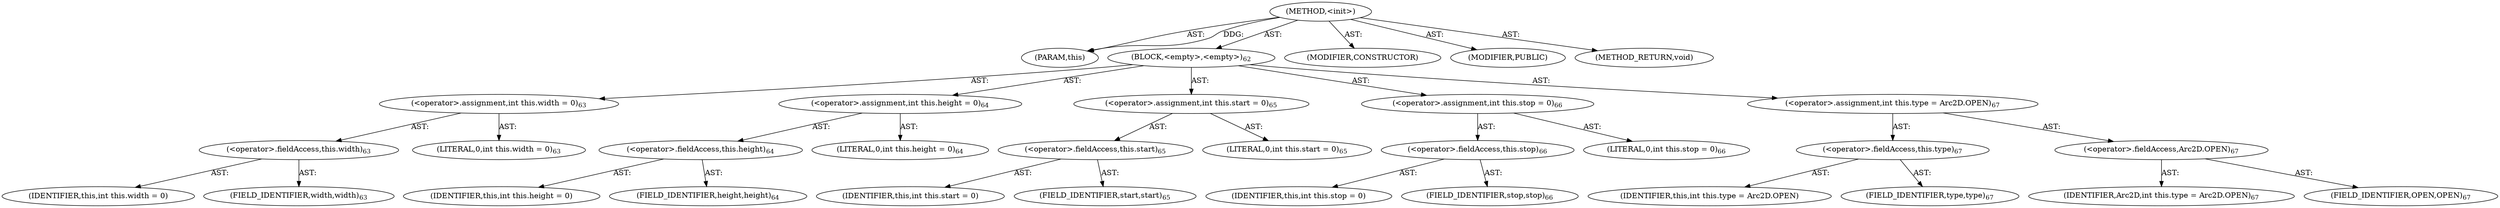 digraph "&lt;init&gt;" {  
"111669149702" [label = <(METHOD,&lt;init&gt;)> ]
"115964117003" [label = <(PARAM,this)> ]
"25769803795" [label = <(BLOCK,&lt;empty&gt;,&lt;empty&gt;)<SUB>62</SUB>> ]
"30064771162" [label = <(&lt;operator&gt;.assignment,int this.width = 0)<SUB>63</SUB>> ]
"30064771163" [label = <(&lt;operator&gt;.fieldAccess,this.width)<SUB>63</SUB>> ]
"68719476820" [label = <(IDENTIFIER,this,int this.width = 0)> ]
"55834574871" [label = <(FIELD_IDENTIFIER,width,width)<SUB>63</SUB>> ]
"90194313227" [label = <(LITERAL,0,int this.width = 0)<SUB>63</SUB>> ]
"30064771164" [label = <(&lt;operator&gt;.assignment,int this.height = 0)<SUB>64</SUB>> ]
"30064771165" [label = <(&lt;operator&gt;.fieldAccess,this.height)<SUB>64</SUB>> ]
"68719476821" [label = <(IDENTIFIER,this,int this.height = 0)> ]
"55834574872" [label = <(FIELD_IDENTIFIER,height,height)<SUB>64</SUB>> ]
"90194313228" [label = <(LITERAL,0,int this.height = 0)<SUB>64</SUB>> ]
"30064771166" [label = <(&lt;operator&gt;.assignment,int this.start = 0)<SUB>65</SUB>> ]
"30064771167" [label = <(&lt;operator&gt;.fieldAccess,this.start)<SUB>65</SUB>> ]
"68719476822" [label = <(IDENTIFIER,this,int this.start = 0)> ]
"55834574873" [label = <(FIELD_IDENTIFIER,start,start)<SUB>65</SUB>> ]
"90194313229" [label = <(LITERAL,0,int this.start = 0)<SUB>65</SUB>> ]
"30064771168" [label = <(&lt;operator&gt;.assignment,int this.stop = 0)<SUB>66</SUB>> ]
"30064771169" [label = <(&lt;operator&gt;.fieldAccess,this.stop)<SUB>66</SUB>> ]
"68719476823" [label = <(IDENTIFIER,this,int this.stop = 0)> ]
"55834574874" [label = <(FIELD_IDENTIFIER,stop,stop)<SUB>66</SUB>> ]
"90194313230" [label = <(LITERAL,0,int this.stop = 0)<SUB>66</SUB>> ]
"30064771170" [label = <(&lt;operator&gt;.assignment,int this.type = Arc2D.OPEN)<SUB>67</SUB>> ]
"30064771171" [label = <(&lt;operator&gt;.fieldAccess,this.type)<SUB>67</SUB>> ]
"68719476824" [label = <(IDENTIFIER,this,int this.type = Arc2D.OPEN)> ]
"55834574875" [label = <(FIELD_IDENTIFIER,type,type)<SUB>67</SUB>> ]
"30064771172" [label = <(&lt;operator&gt;.fieldAccess,Arc2D.OPEN)<SUB>67</SUB>> ]
"68719476825" [label = <(IDENTIFIER,Arc2D,int this.type = Arc2D.OPEN)<SUB>67</SUB>> ]
"55834574876" [label = <(FIELD_IDENTIFIER,OPEN,OPEN)<SUB>67</SUB>> ]
"133143986193" [label = <(MODIFIER,CONSTRUCTOR)> ]
"133143986194" [label = <(MODIFIER,PUBLIC)> ]
"128849018886" [label = <(METHOD_RETURN,void)> ]
  "111669149702" -> "115964117003"  [ label = "AST: "] 
  "111669149702" -> "25769803795"  [ label = "AST: "] 
  "111669149702" -> "133143986193"  [ label = "AST: "] 
  "111669149702" -> "133143986194"  [ label = "AST: "] 
  "111669149702" -> "128849018886"  [ label = "AST: "] 
  "25769803795" -> "30064771162"  [ label = "AST: "] 
  "25769803795" -> "30064771164"  [ label = "AST: "] 
  "25769803795" -> "30064771166"  [ label = "AST: "] 
  "25769803795" -> "30064771168"  [ label = "AST: "] 
  "25769803795" -> "30064771170"  [ label = "AST: "] 
  "30064771162" -> "30064771163"  [ label = "AST: "] 
  "30064771162" -> "90194313227"  [ label = "AST: "] 
  "30064771163" -> "68719476820"  [ label = "AST: "] 
  "30064771163" -> "55834574871"  [ label = "AST: "] 
  "30064771164" -> "30064771165"  [ label = "AST: "] 
  "30064771164" -> "90194313228"  [ label = "AST: "] 
  "30064771165" -> "68719476821"  [ label = "AST: "] 
  "30064771165" -> "55834574872"  [ label = "AST: "] 
  "30064771166" -> "30064771167"  [ label = "AST: "] 
  "30064771166" -> "90194313229"  [ label = "AST: "] 
  "30064771167" -> "68719476822"  [ label = "AST: "] 
  "30064771167" -> "55834574873"  [ label = "AST: "] 
  "30064771168" -> "30064771169"  [ label = "AST: "] 
  "30064771168" -> "90194313230"  [ label = "AST: "] 
  "30064771169" -> "68719476823"  [ label = "AST: "] 
  "30064771169" -> "55834574874"  [ label = "AST: "] 
  "30064771170" -> "30064771171"  [ label = "AST: "] 
  "30064771170" -> "30064771172"  [ label = "AST: "] 
  "30064771171" -> "68719476824"  [ label = "AST: "] 
  "30064771171" -> "55834574875"  [ label = "AST: "] 
  "30064771172" -> "68719476825"  [ label = "AST: "] 
  "30064771172" -> "55834574876"  [ label = "AST: "] 
  "111669149702" -> "115964117003"  [ label = "DDG: "] 
}
